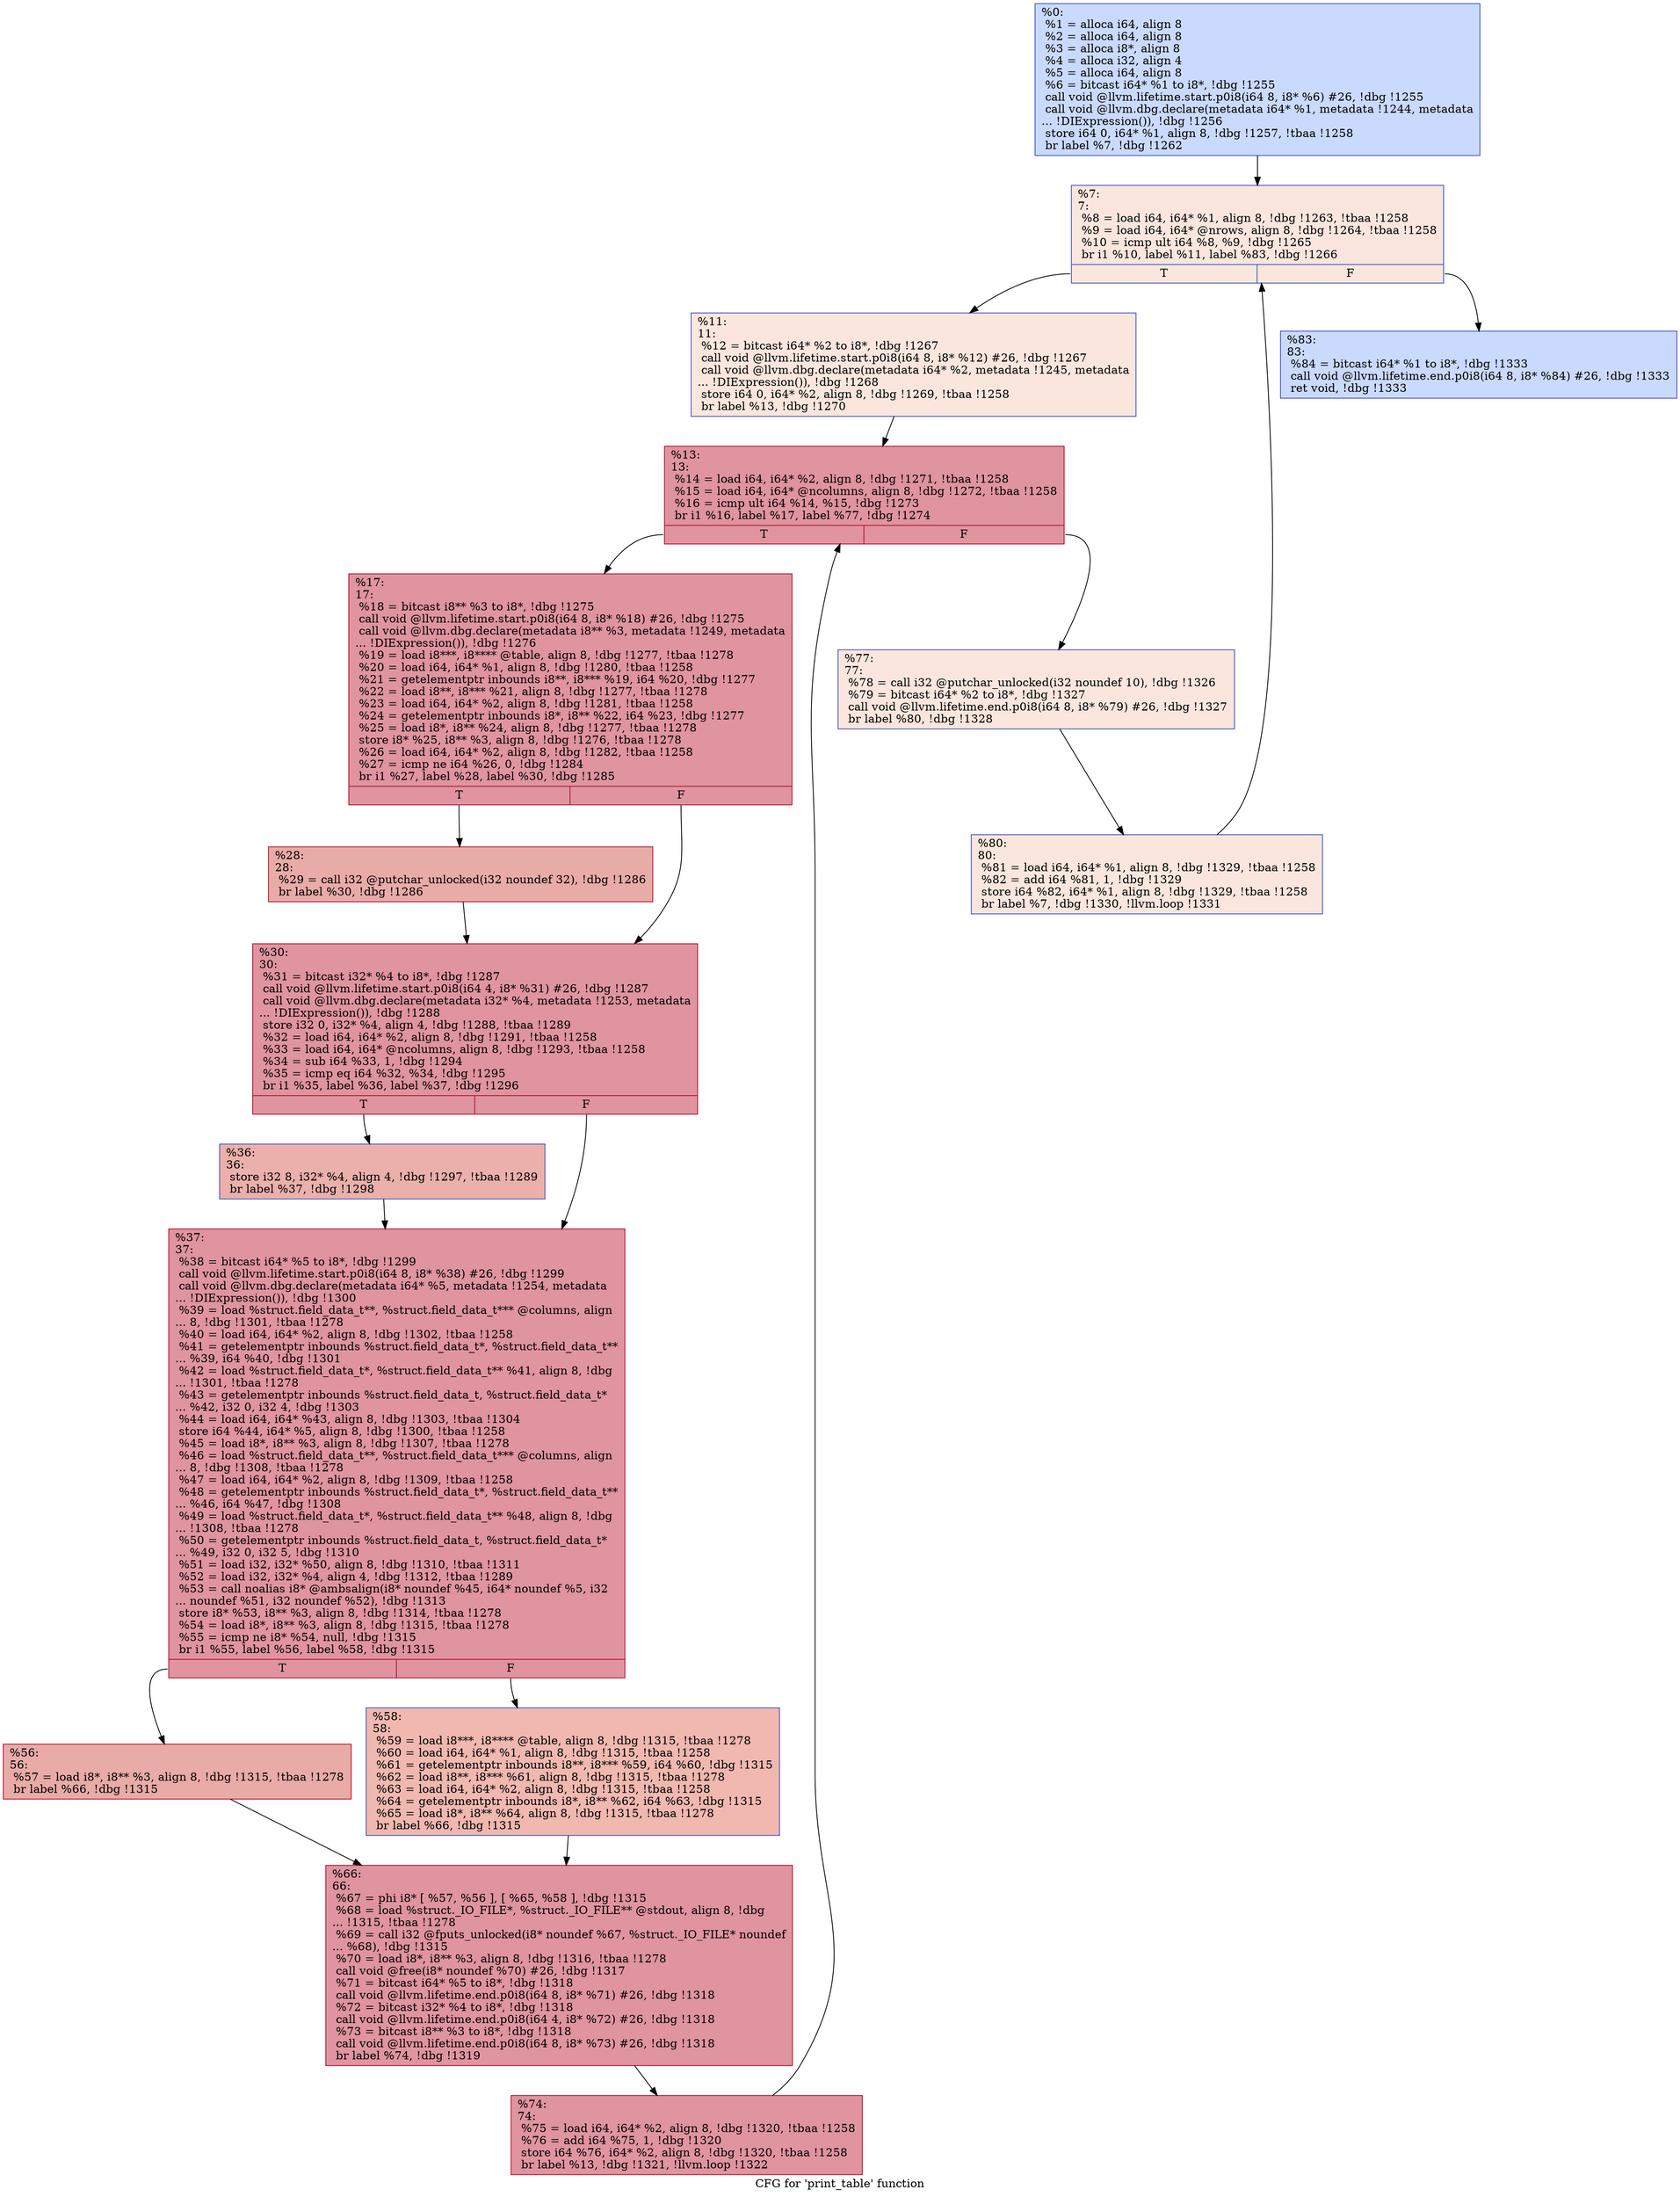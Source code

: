 digraph "CFG for 'print_table' function" {
	label="CFG for 'print_table' function";

	Node0x10be4b0 [shape=record,color="#3d50c3ff", style=filled, fillcolor="#88abfd70",label="{%0:\l  %1 = alloca i64, align 8\l  %2 = alloca i64, align 8\l  %3 = alloca i8*, align 8\l  %4 = alloca i32, align 4\l  %5 = alloca i64, align 8\l  %6 = bitcast i64* %1 to i8*, !dbg !1255\l  call void @llvm.lifetime.start.p0i8(i64 8, i8* %6) #26, !dbg !1255\l  call void @llvm.dbg.declare(metadata i64* %1, metadata !1244, metadata\l... !DIExpression()), !dbg !1256\l  store i64 0, i64* %1, align 8, !dbg !1257, !tbaa !1258\l  br label %7, !dbg !1262\l}"];
	Node0x10be4b0 -> Node0x10bea90;
	Node0x10bea90 [shape=record,color="#3d50c3ff", style=filled, fillcolor="#f3c7b170",label="{%7:\l7:                                                \l  %8 = load i64, i64* %1, align 8, !dbg !1263, !tbaa !1258\l  %9 = load i64, i64* @nrows, align 8, !dbg !1264, !tbaa !1258\l  %10 = icmp ult i64 %8, %9, !dbg !1265\l  br i1 %10, label %11, label %83, !dbg !1266\l|{<s0>T|<s1>F}}"];
	Node0x10bea90:s0 -> Node0x10beae0;
	Node0x10bea90:s1 -> Node0x10beef0;
	Node0x10beae0 [shape=record,color="#3d50c3ff", style=filled, fillcolor="#f3c7b170",label="{%11:\l11:                                               \l  %12 = bitcast i64* %2 to i8*, !dbg !1267\l  call void @llvm.lifetime.start.p0i8(i64 8, i8* %12) #26, !dbg !1267\l  call void @llvm.dbg.declare(metadata i64* %2, metadata !1245, metadata\l... !DIExpression()), !dbg !1268\l  store i64 0, i64* %2, align 8, !dbg !1269, !tbaa !1258\l  br label %13, !dbg !1270\l}"];
	Node0x10beae0 -> Node0x10beb30;
	Node0x10beb30 [shape=record,color="#b70d28ff", style=filled, fillcolor="#b70d2870",label="{%13:\l13:                                               \l  %14 = load i64, i64* %2, align 8, !dbg !1271, !tbaa !1258\l  %15 = load i64, i64* @ncolumns, align 8, !dbg !1272, !tbaa !1258\l  %16 = icmp ult i64 %14, %15, !dbg !1273\l  br i1 %16, label %17, label %77, !dbg !1274\l|{<s0>T|<s1>F}}"];
	Node0x10beb30:s0 -> Node0x10beb80;
	Node0x10beb30:s1 -> Node0x10bee50;
	Node0x10beb80 [shape=record,color="#b70d28ff", style=filled, fillcolor="#b70d2870",label="{%17:\l17:                                               \l  %18 = bitcast i8** %3 to i8*, !dbg !1275\l  call void @llvm.lifetime.start.p0i8(i64 8, i8* %18) #26, !dbg !1275\l  call void @llvm.dbg.declare(metadata i8** %3, metadata !1249, metadata\l... !DIExpression()), !dbg !1276\l  %19 = load i8***, i8**** @table, align 8, !dbg !1277, !tbaa !1278\l  %20 = load i64, i64* %1, align 8, !dbg !1280, !tbaa !1258\l  %21 = getelementptr inbounds i8**, i8*** %19, i64 %20, !dbg !1277\l  %22 = load i8**, i8*** %21, align 8, !dbg !1277, !tbaa !1278\l  %23 = load i64, i64* %2, align 8, !dbg !1281, !tbaa !1258\l  %24 = getelementptr inbounds i8*, i8** %22, i64 %23, !dbg !1277\l  %25 = load i8*, i8** %24, align 8, !dbg !1277, !tbaa !1278\l  store i8* %25, i8** %3, align 8, !dbg !1276, !tbaa !1278\l  %26 = load i64, i64* %2, align 8, !dbg !1282, !tbaa !1258\l  %27 = icmp ne i64 %26, 0, !dbg !1284\l  br i1 %27, label %28, label %30, !dbg !1285\l|{<s0>T|<s1>F}}"];
	Node0x10beb80:s0 -> Node0x10bebd0;
	Node0x10beb80:s1 -> Node0x10bec20;
	Node0x10bebd0 [shape=record,color="#b70d28ff", style=filled, fillcolor="#cc403a70",label="{%28:\l28:                                               \l  %29 = call i32 @putchar_unlocked(i32 noundef 32), !dbg !1286\l  br label %30, !dbg !1286\l}"];
	Node0x10bebd0 -> Node0x10bec20;
	Node0x10bec20 [shape=record,color="#b70d28ff", style=filled, fillcolor="#b70d2870",label="{%30:\l30:                                               \l  %31 = bitcast i32* %4 to i8*, !dbg !1287\l  call void @llvm.lifetime.start.p0i8(i64 4, i8* %31) #26, !dbg !1287\l  call void @llvm.dbg.declare(metadata i32* %4, metadata !1253, metadata\l... !DIExpression()), !dbg !1288\l  store i32 0, i32* %4, align 4, !dbg !1288, !tbaa !1289\l  %32 = load i64, i64* %2, align 8, !dbg !1291, !tbaa !1258\l  %33 = load i64, i64* @ncolumns, align 8, !dbg !1293, !tbaa !1258\l  %34 = sub i64 %33, 1, !dbg !1294\l  %35 = icmp eq i64 %32, %34, !dbg !1295\l  br i1 %35, label %36, label %37, !dbg !1296\l|{<s0>T|<s1>F}}"];
	Node0x10bec20:s0 -> Node0x10bec70;
	Node0x10bec20:s1 -> Node0x10becc0;
	Node0x10bec70 [shape=record,color="#3d50c3ff", style=filled, fillcolor="#d24b4070",label="{%36:\l36:                                               \l  store i32 8, i32* %4, align 4, !dbg !1297, !tbaa !1289\l  br label %37, !dbg !1298\l}"];
	Node0x10bec70 -> Node0x10becc0;
	Node0x10becc0 [shape=record,color="#b70d28ff", style=filled, fillcolor="#b70d2870",label="{%37:\l37:                                               \l  %38 = bitcast i64* %5 to i8*, !dbg !1299\l  call void @llvm.lifetime.start.p0i8(i64 8, i8* %38) #26, !dbg !1299\l  call void @llvm.dbg.declare(metadata i64* %5, metadata !1254, metadata\l... !DIExpression()), !dbg !1300\l  %39 = load %struct.field_data_t**, %struct.field_data_t*** @columns, align\l... 8, !dbg !1301, !tbaa !1278\l  %40 = load i64, i64* %2, align 8, !dbg !1302, !tbaa !1258\l  %41 = getelementptr inbounds %struct.field_data_t*, %struct.field_data_t**\l... %39, i64 %40, !dbg !1301\l  %42 = load %struct.field_data_t*, %struct.field_data_t** %41, align 8, !dbg\l... !1301, !tbaa !1278\l  %43 = getelementptr inbounds %struct.field_data_t, %struct.field_data_t*\l... %42, i32 0, i32 4, !dbg !1303\l  %44 = load i64, i64* %43, align 8, !dbg !1303, !tbaa !1304\l  store i64 %44, i64* %5, align 8, !dbg !1300, !tbaa !1258\l  %45 = load i8*, i8** %3, align 8, !dbg !1307, !tbaa !1278\l  %46 = load %struct.field_data_t**, %struct.field_data_t*** @columns, align\l... 8, !dbg !1308, !tbaa !1278\l  %47 = load i64, i64* %2, align 8, !dbg !1309, !tbaa !1258\l  %48 = getelementptr inbounds %struct.field_data_t*, %struct.field_data_t**\l... %46, i64 %47, !dbg !1308\l  %49 = load %struct.field_data_t*, %struct.field_data_t** %48, align 8, !dbg\l... !1308, !tbaa !1278\l  %50 = getelementptr inbounds %struct.field_data_t, %struct.field_data_t*\l... %49, i32 0, i32 5, !dbg !1310\l  %51 = load i32, i32* %50, align 8, !dbg !1310, !tbaa !1311\l  %52 = load i32, i32* %4, align 4, !dbg !1312, !tbaa !1289\l  %53 = call noalias i8* @ambsalign(i8* noundef %45, i64* noundef %5, i32\l... noundef %51, i32 noundef %52), !dbg !1313\l  store i8* %53, i8** %3, align 8, !dbg !1314, !tbaa !1278\l  %54 = load i8*, i8** %3, align 8, !dbg !1315, !tbaa !1278\l  %55 = icmp ne i8* %54, null, !dbg !1315\l  br i1 %55, label %56, label %58, !dbg !1315\l|{<s0>T|<s1>F}}"];
	Node0x10becc0:s0 -> Node0x10bed10;
	Node0x10becc0:s1 -> Node0x10bed60;
	Node0x10bed10 [shape=record,color="#b70d28ff", style=filled, fillcolor="#cc403a70",label="{%56:\l56:                                               \l  %57 = load i8*, i8** %3, align 8, !dbg !1315, !tbaa !1278\l  br label %66, !dbg !1315\l}"];
	Node0x10bed10 -> Node0x10bedb0;
	Node0x10bed60 [shape=record,color="#3d50c3ff", style=filled, fillcolor="#dc5d4a70",label="{%58:\l58:                                               \l  %59 = load i8***, i8**** @table, align 8, !dbg !1315, !tbaa !1278\l  %60 = load i64, i64* %1, align 8, !dbg !1315, !tbaa !1258\l  %61 = getelementptr inbounds i8**, i8*** %59, i64 %60, !dbg !1315\l  %62 = load i8**, i8*** %61, align 8, !dbg !1315, !tbaa !1278\l  %63 = load i64, i64* %2, align 8, !dbg !1315, !tbaa !1258\l  %64 = getelementptr inbounds i8*, i8** %62, i64 %63, !dbg !1315\l  %65 = load i8*, i8** %64, align 8, !dbg !1315, !tbaa !1278\l  br label %66, !dbg !1315\l}"];
	Node0x10bed60 -> Node0x10bedb0;
	Node0x10bedb0 [shape=record,color="#b70d28ff", style=filled, fillcolor="#b70d2870",label="{%66:\l66:                                               \l  %67 = phi i8* [ %57, %56 ], [ %65, %58 ], !dbg !1315\l  %68 = load %struct._IO_FILE*, %struct._IO_FILE** @stdout, align 8, !dbg\l... !1315, !tbaa !1278\l  %69 = call i32 @fputs_unlocked(i8* noundef %67, %struct._IO_FILE* noundef\l... %68), !dbg !1315\l  %70 = load i8*, i8** %3, align 8, !dbg !1316, !tbaa !1278\l  call void @free(i8* noundef %70) #26, !dbg !1317\l  %71 = bitcast i64* %5 to i8*, !dbg !1318\l  call void @llvm.lifetime.end.p0i8(i64 8, i8* %71) #26, !dbg !1318\l  %72 = bitcast i32* %4 to i8*, !dbg !1318\l  call void @llvm.lifetime.end.p0i8(i64 4, i8* %72) #26, !dbg !1318\l  %73 = bitcast i8** %3 to i8*, !dbg !1318\l  call void @llvm.lifetime.end.p0i8(i64 8, i8* %73) #26, !dbg !1318\l  br label %74, !dbg !1319\l}"];
	Node0x10bedb0 -> Node0x10bee00;
	Node0x10bee00 [shape=record,color="#b70d28ff", style=filled, fillcolor="#b70d2870",label="{%74:\l74:                                               \l  %75 = load i64, i64* %2, align 8, !dbg !1320, !tbaa !1258\l  %76 = add i64 %75, 1, !dbg !1320\l  store i64 %76, i64* %2, align 8, !dbg !1320, !tbaa !1258\l  br label %13, !dbg !1321, !llvm.loop !1322\l}"];
	Node0x10bee00 -> Node0x10beb30;
	Node0x10bee50 [shape=record,color="#3d50c3ff", style=filled, fillcolor="#f3c7b170",label="{%77:\l77:                                               \l  %78 = call i32 @putchar_unlocked(i32 noundef 10), !dbg !1326\l  %79 = bitcast i64* %2 to i8*, !dbg !1327\l  call void @llvm.lifetime.end.p0i8(i64 8, i8* %79) #26, !dbg !1327\l  br label %80, !dbg !1328\l}"];
	Node0x10bee50 -> Node0x10beea0;
	Node0x10beea0 [shape=record,color="#3d50c3ff", style=filled, fillcolor="#f3c7b170",label="{%80:\l80:                                               \l  %81 = load i64, i64* %1, align 8, !dbg !1329, !tbaa !1258\l  %82 = add i64 %81, 1, !dbg !1329\l  store i64 %82, i64* %1, align 8, !dbg !1329, !tbaa !1258\l  br label %7, !dbg !1330, !llvm.loop !1331\l}"];
	Node0x10beea0 -> Node0x10bea90;
	Node0x10beef0 [shape=record,color="#3d50c3ff", style=filled, fillcolor="#88abfd70",label="{%83:\l83:                                               \l  %84 = bitcast i64* %1 to i8*, !dbg !1333\l  call void @llvm.lifetime.end.p0i8(i64 8, i8* %84) #26, !dbg !1333\l  ret void, !dbg !1333\l}"];
}

